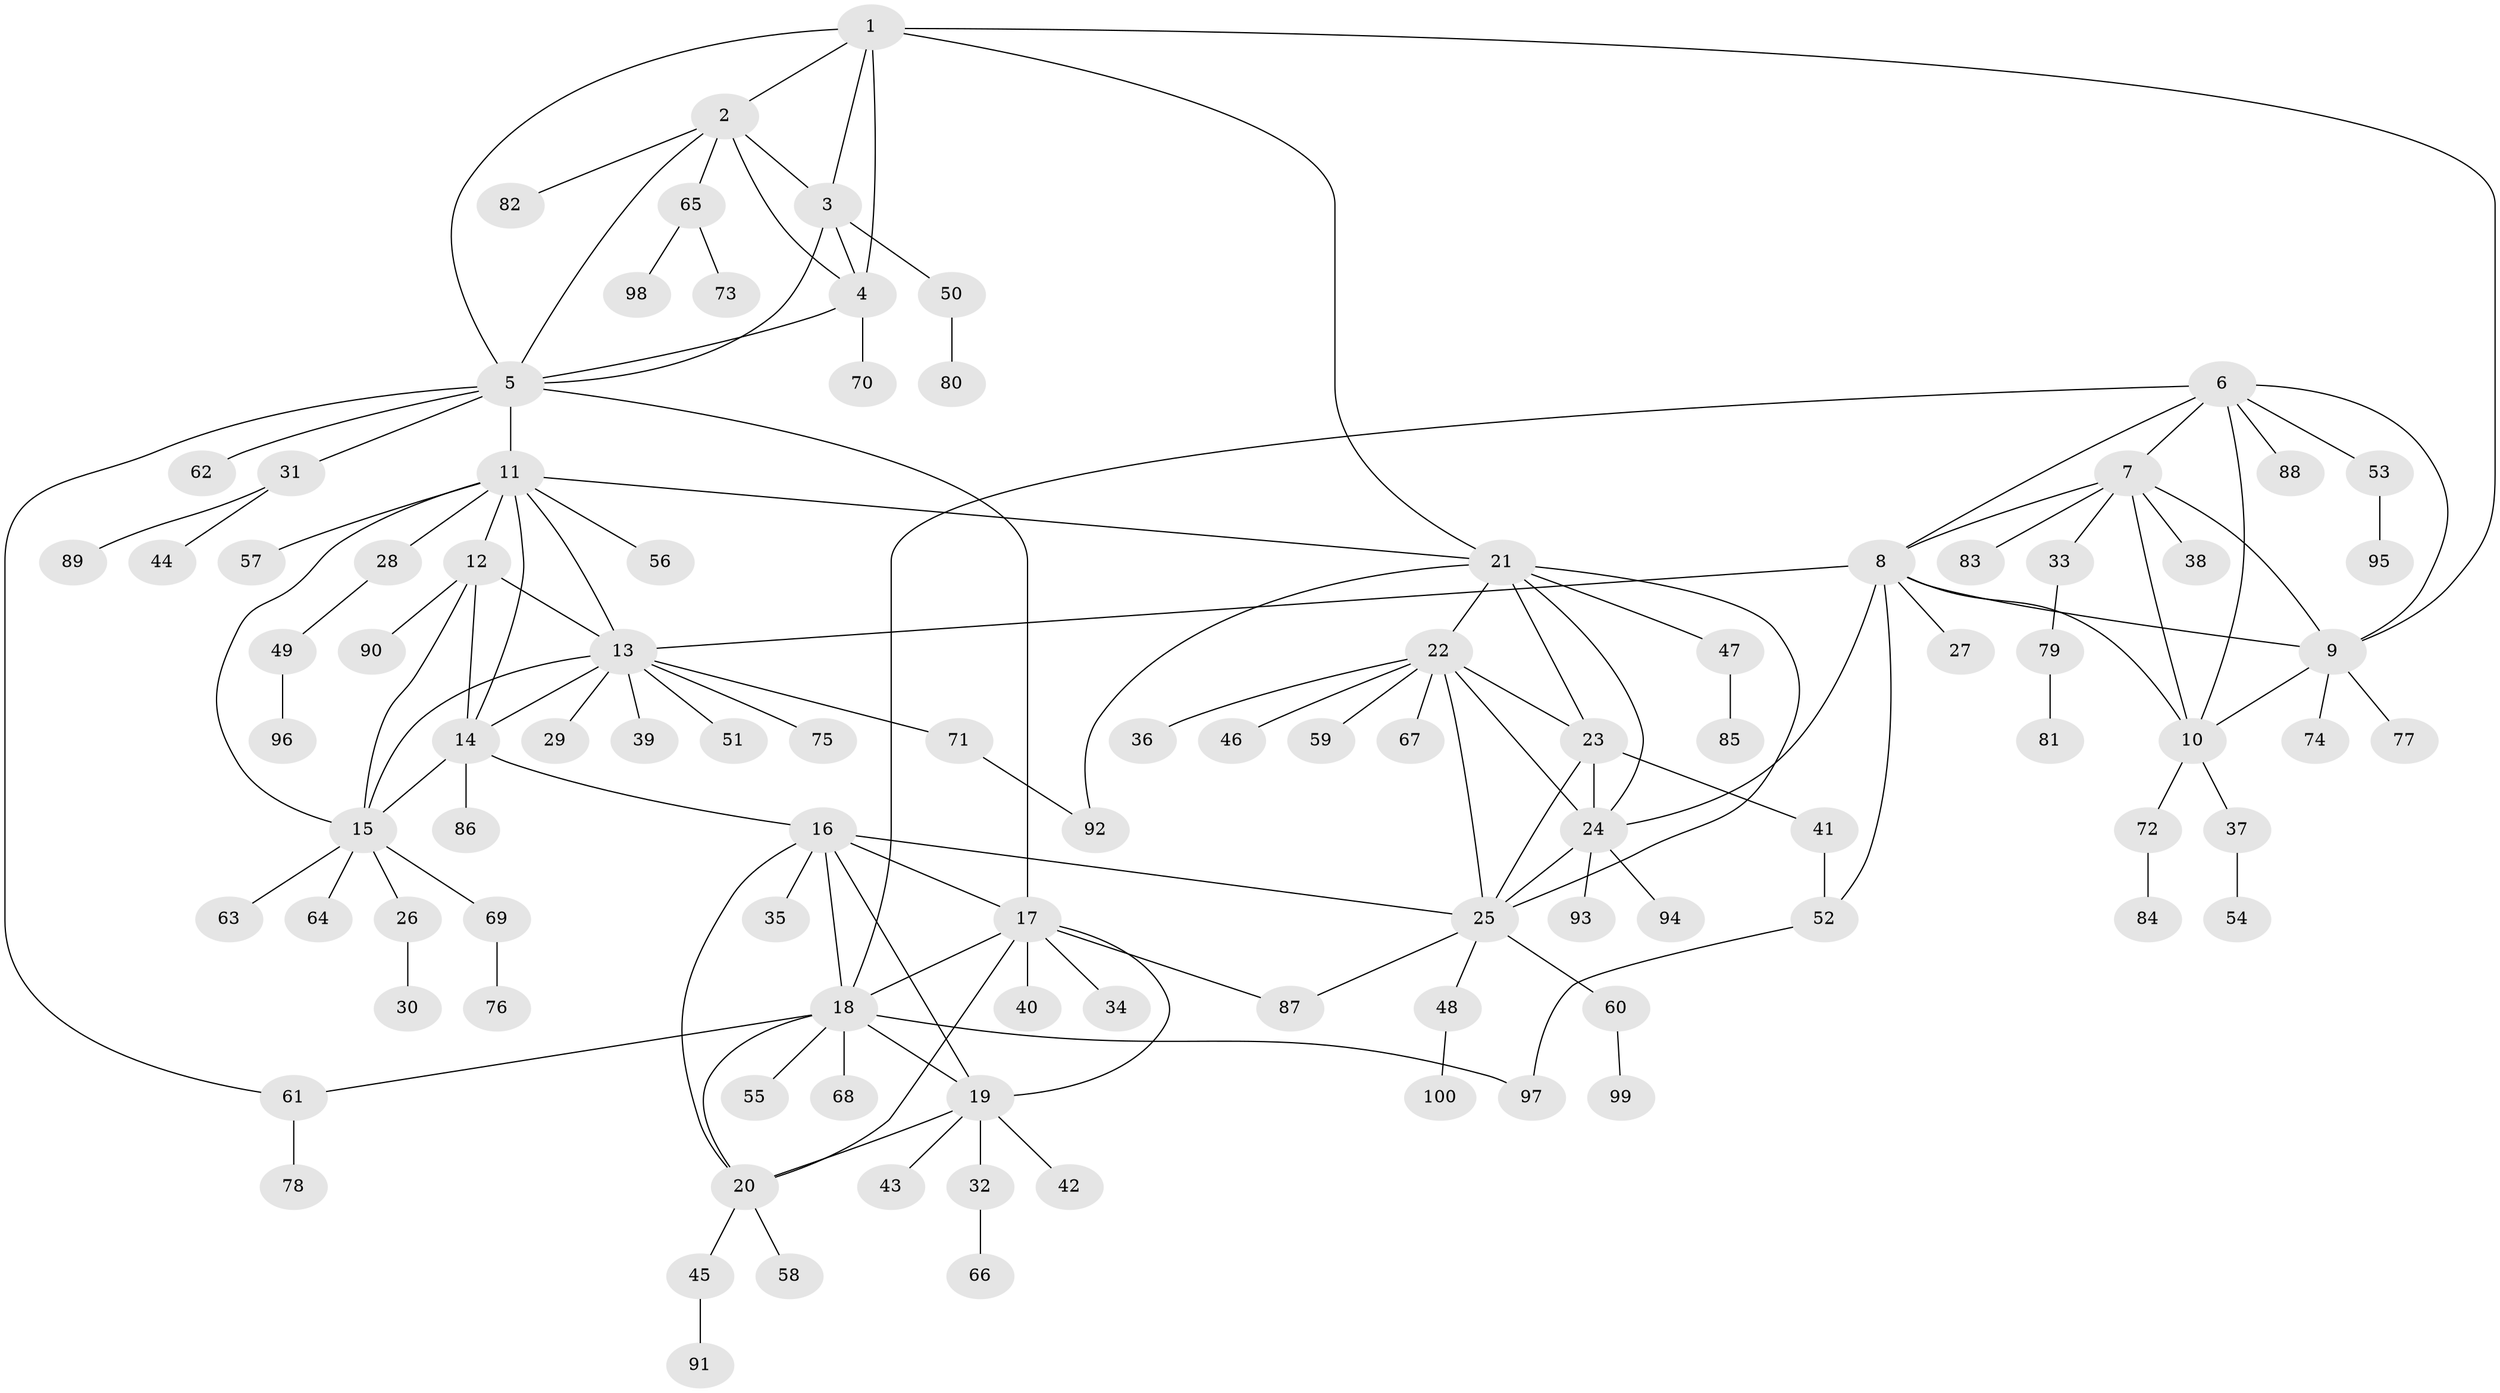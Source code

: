 // coarse degree distribution, {13: 0.06666666666666667, 2: 0.1, 5: 0.03333333333333333, 6: 0.03333333333333333, 3: 0.06666666666666667, 11: 0.03333333333333333, 1: 0.6666666666666666}
// Generated by graph-tools (version 1.1) at 2025/19/03/04/25 18:19:29]
// undirected, 100 vertices, 140 edges
graph export_dot {
graph [start="1"]
  node [color=gray90,style=filled];
  1;
  2;
  3;
  4;
  5;
  6;
  7;
  8;
  9;
  10;
  11;
  12;
  13;
  14;
  15;
  16;
  17;
  18;
  19;
  20;
  21;
  22;
  23;
  24;
  25;
  26;
  27;
  28;
  29;
  30;
  31;
  32;
  33;
  34;
  35;
  36;
  37;
  38;
  39;
  40;
  41;
  42;
  43;
  44;
  45;
  46;
  47;
  48;
  49;
  50;
  51;
  52;
  53;
  54;
  55;
  56;
  57;
  58;
  59;
  60;
  61;
  62;
  63;
  64;
  65;
  66;
  67;
  68;
  69;
  70;
  71;
  72;
  73;
  74;
  75;
  76;
  77;
  78;
  79;
  80;
  81;
  82;
  83;
  84;
  85;
  86;
  87;
  88;
  89;
  90;
  91;
  92;
  93;
  94;
  95;
  96;
  97;
  98;
  99;
  100;
  1 -- 2;
  1 -- 3;
  1 -- 4;
  1 -- 5;
  1 -- 9;
  1 -- 21;
  2 -- 3;
  2 -- 4;
  2 -- 5;
  2 -- 65;
  2 -- 82;
  3 -- 4;
  3 -- 5;
  3 -- 50;
  4 -- 5;
  4 -- 70;
  5 -- 11;
  5 -- 17;
  5 -- 31;
  5 -- 61;
  5 -- 62;
  6 -- 7;
  6 -- 8;
  6 -- 9;
  6 -- 10;
  6 -- 18;
  6 -- 53;
  6 -- 88;
  7 -- 8;
  7 -- 9;
  7 -- 10;
  7 -- 33;
  7 -- 38;
  7 -- 83;
  8 -- 9;
  8 -- 10;
  8 -- 13;
  8 -- 24;
  8 -- 27;
  8 -- 52;
  9 -- 10;
  9 -- 74;
  9 -- 77;
  10 -- 37;
  10 -- 72;
  11 -- 12;
  11 -- 13;
  11 -- 14;
  11 -- 15;
  11 -- 21;
  11 -- 28;
  11 -- 56;
  11 -- 57;
  12 -- 13;
  12 -- 14;
  12 -- 15;
  12 -- 90;
  13 -- 14;
  13 -- 15;
  13 -- 29;
  13 -- 39;
  13 -- 51;
  13 -- 71;
  13 -- 75;
  14 -- 15;
  14 -- 16;
  14 -- 86;
  15 -- 26;
  15 -- 63;
  15 -- 64;
  15 -- 69;
  16 -- 17;
  16 -- 18;
  16 -- 19;
  16 -- 20;
  16 -- 25;
  16 -- 35;
  17 -- 18;
  17 -- 19;
  17 -- 20;
  17 -- 34;
  17 -- 40;
  17 -- 87;
  18 -- 19;
  18 -- 20;
  18 -- 55;
  18 -- 61;
  18 -- 68;
  18 -- 97;
  19 -- 20;
  19 -- 32;
  19 -- 42;
  19 -- 43;
  20 -- 45;
  20 -- 58;
  21 -- 22;
  21 -- 23;
  21 -- 24;
  21 -- 25;
  21 -- 47;
  21 -- 92;
  22 -- 23;
  22 -- 24;
  22 -- 25;
  22 -- 36;
  22 -- 46;
  22 -- 59;
  22 -- 67;
  23 -- 24;
  23 -- 25;
  23 -- 41;
  24 -- 25;
  24 -- 93;
  24 -- 94;
  25 -- 48;
  25 -- 60;
  25 -- 87;
  26 -- 30;
  28 -- 49;
  31 -- 44;
  31 -- 89;
  32 -- 66;
  33 -- 79;
  37 -- 54;
  41 -- 52;
  45 -- 91;
  47 -- 85;
  48 -- 100;
  49 -- 96;
  50 -- 80;
  52 -- 97;
  53 -- 95;
  60 -- 99;
  61 -- 78;
  65 -- 73;
  65 -- 98;
  69 -- 76;
  71 -- 92;
  72 -- 84;
  79 -- 81;
}
